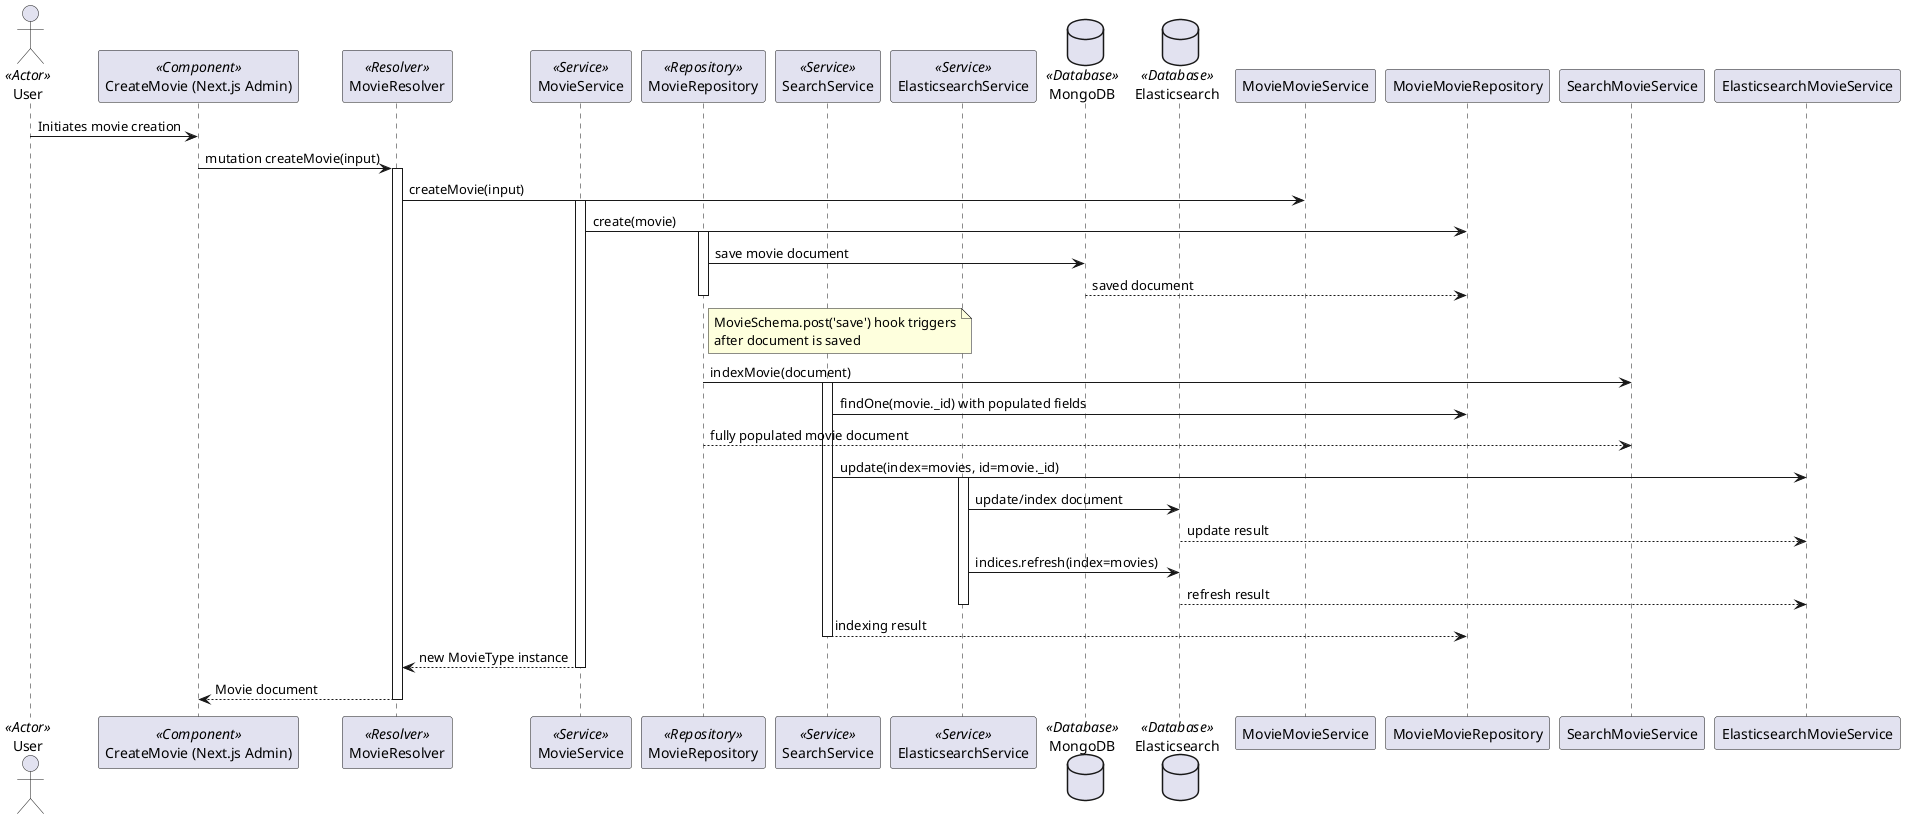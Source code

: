 @startuml Movie Creation Flow

actor User <<Actor>>
' Stereotypes: <<Component>>, <<Resolver>>, <<Service>>, <<Repository>>, <<Service>>, <<Service>>, <<Database>>, <<Database>>
participant "CreateMovie (Next.js Admin)" as CreateMovie <<Component>>
participant "MovieResolver" as Resolver <<Resolver>>
participant "MovieService" as MovieService <<Service>>
participant "MovieRepository" as MovieRepository <<Repository>>
participant "SearchService" as SearchService <<Service>>
participant "ElasticsearchService" as ElasticsearchService <<Service>>
database "MongoDB" as MongoDB <<Database>>
database "Elasticsearch" as Elasticsearch <<Database>>

User -> CreateMovie: Initiates movie creation
CreateMovie -> Resolver: mutation createMovie(input)
activate Resolver
Resolver -> MovieMovieService: createMovie(input)
activate MovieService
MovieService -> MovieMovieRepository: create(movie)
activate MovieRepository
MovieRepository -> MongoDB: save movie document
MongoDB --> MovieMovieRepository: saved document
deactivate MongoDB
deactivate MovieRepository
note right of MovieRepository
  MovieSchema.post('save') hook triggers
  after document is saved
end note
MovieRepository -> SearchMovieService: indexMovie(document)
activate SearchService
SearchService -> MovieMovieRepository: findOne(movie._id) with populated fields
MovieRepository --> SearchMovieService: fully populated movie document
SearchService -> ElasticsearchMovieService: update(index=movies, id=movie._id)
activate ElasticsearchService
ElasticsearchService -> Elasticsearch: update/index document
Elasticsearch --> ElasticsearchMovieService: update result
ElasticsearchService -> Elasticsearch: indices.refresh(index=movies)
Elasticsearch --> ElasticsearchMovieService: refresh result
deactivate ElasticsearchService
SearchService --> MovieMovieRepository: indexing result
deactivate SearchService
MovieService --> Resolver: new MovieType instance
deactivate MovieService
Resolver --> CreateMovie: Movie document
deactivate Resolver

@enduml
